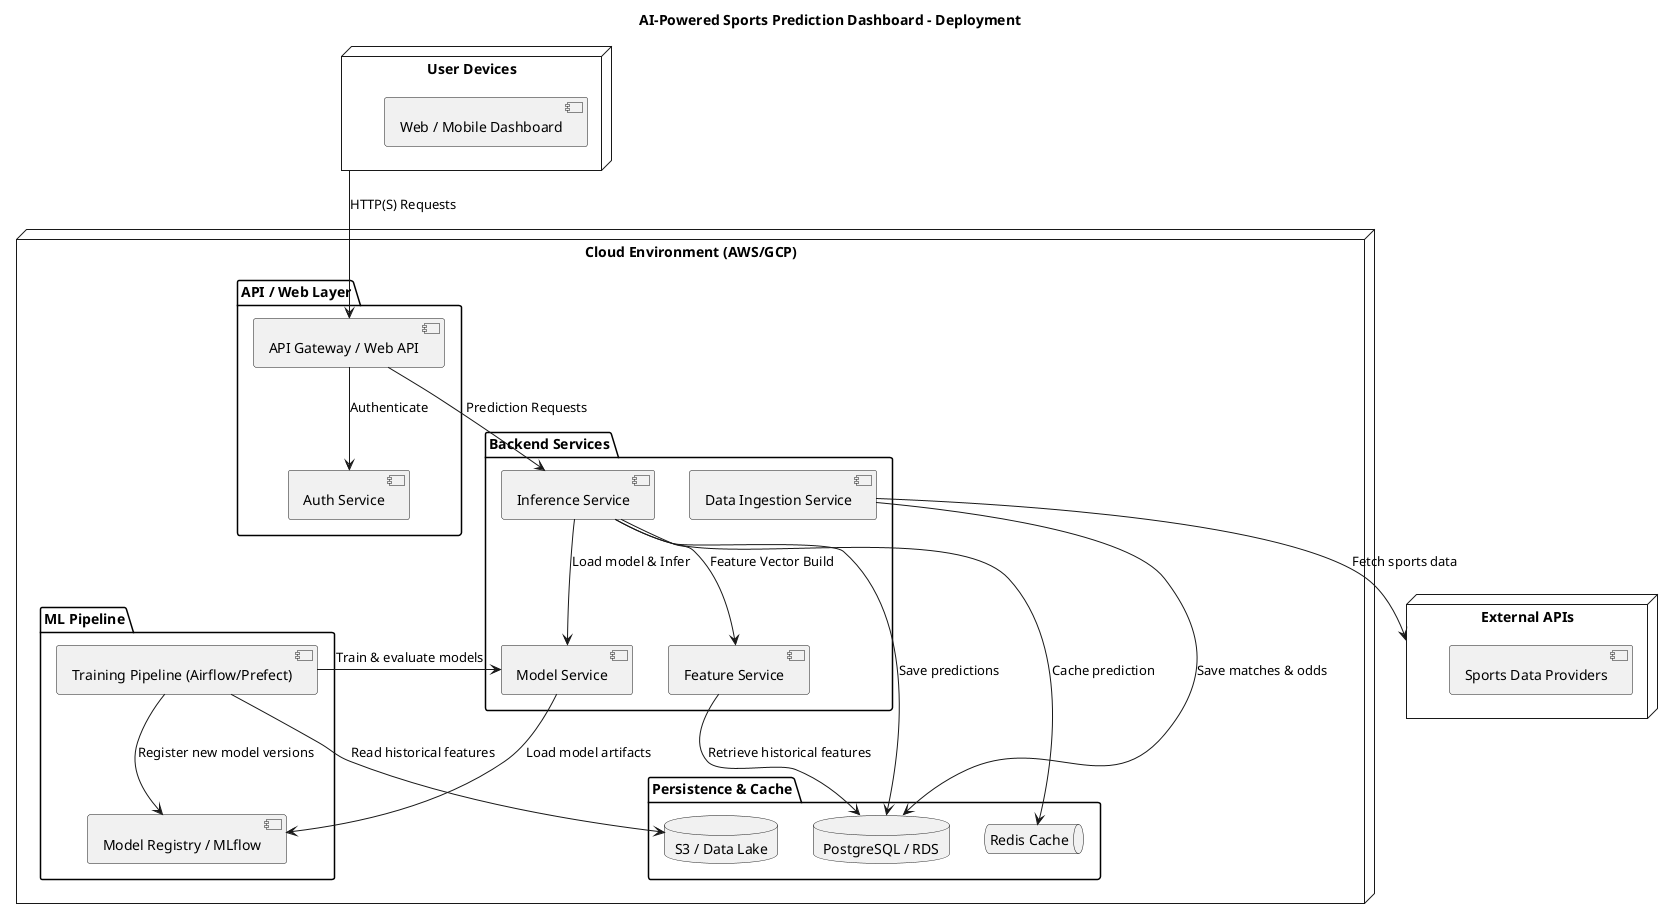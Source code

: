 @startuml
title AI-Powered Sports Prediction Dashboard - Deployment

node "User Devices" as UserClient {
  [Web / Mobile Dashboard]
}

node "Cloud Environment (AWS/GCP)" as Cloud {
  
  folder "API / Web Layer" {
    component "API Gateway / Web API" as API
    component "Auth Service" as Auth
  }
  
  folder "Backend Services" {
    component "Inference Service" as Inference
    component "Feature Service" as Feature
    component "Model Service" as Model
    component "Data Ingestion Service" as Ingest
  }

  folder "Persistence & Cache" {
    database "PostgreSQL / RDS" as DB
    database "S3 / Data Lake" as DataLake
    queue "Redis Cache" as Cache
  }

  folder "ML Pipeline" {
    component "Training Pipeline (Airflow/Prefect)" as Trainer
    component "Model Registry / MLflow" as MLflow
  }
}

node "External APIs" as External {
  [Sports Data Providers]
}

' Connections
UserClient --> API : HTTP(S) Requests
API --> Auth : Authenticate
API --> Inference : Prediction Requests
Inference --> Feature : Feature Vector Build
Feature --> DB : Retrieve historical features
Inference --> Model : Load model & Infer
Model --> MLflow : Load model artifacts
Inference --> Cache : Cache prediction
Inference --> DB : Save predictions
Ingest --> External : Fetch sports data
Ingest --> DB : Save matches & odds
Trainer --> DataLake : Read historical features
Trainer --> Model : Train & evaluate models
Trainer --> MLflow : Register new model versions

@enduml
